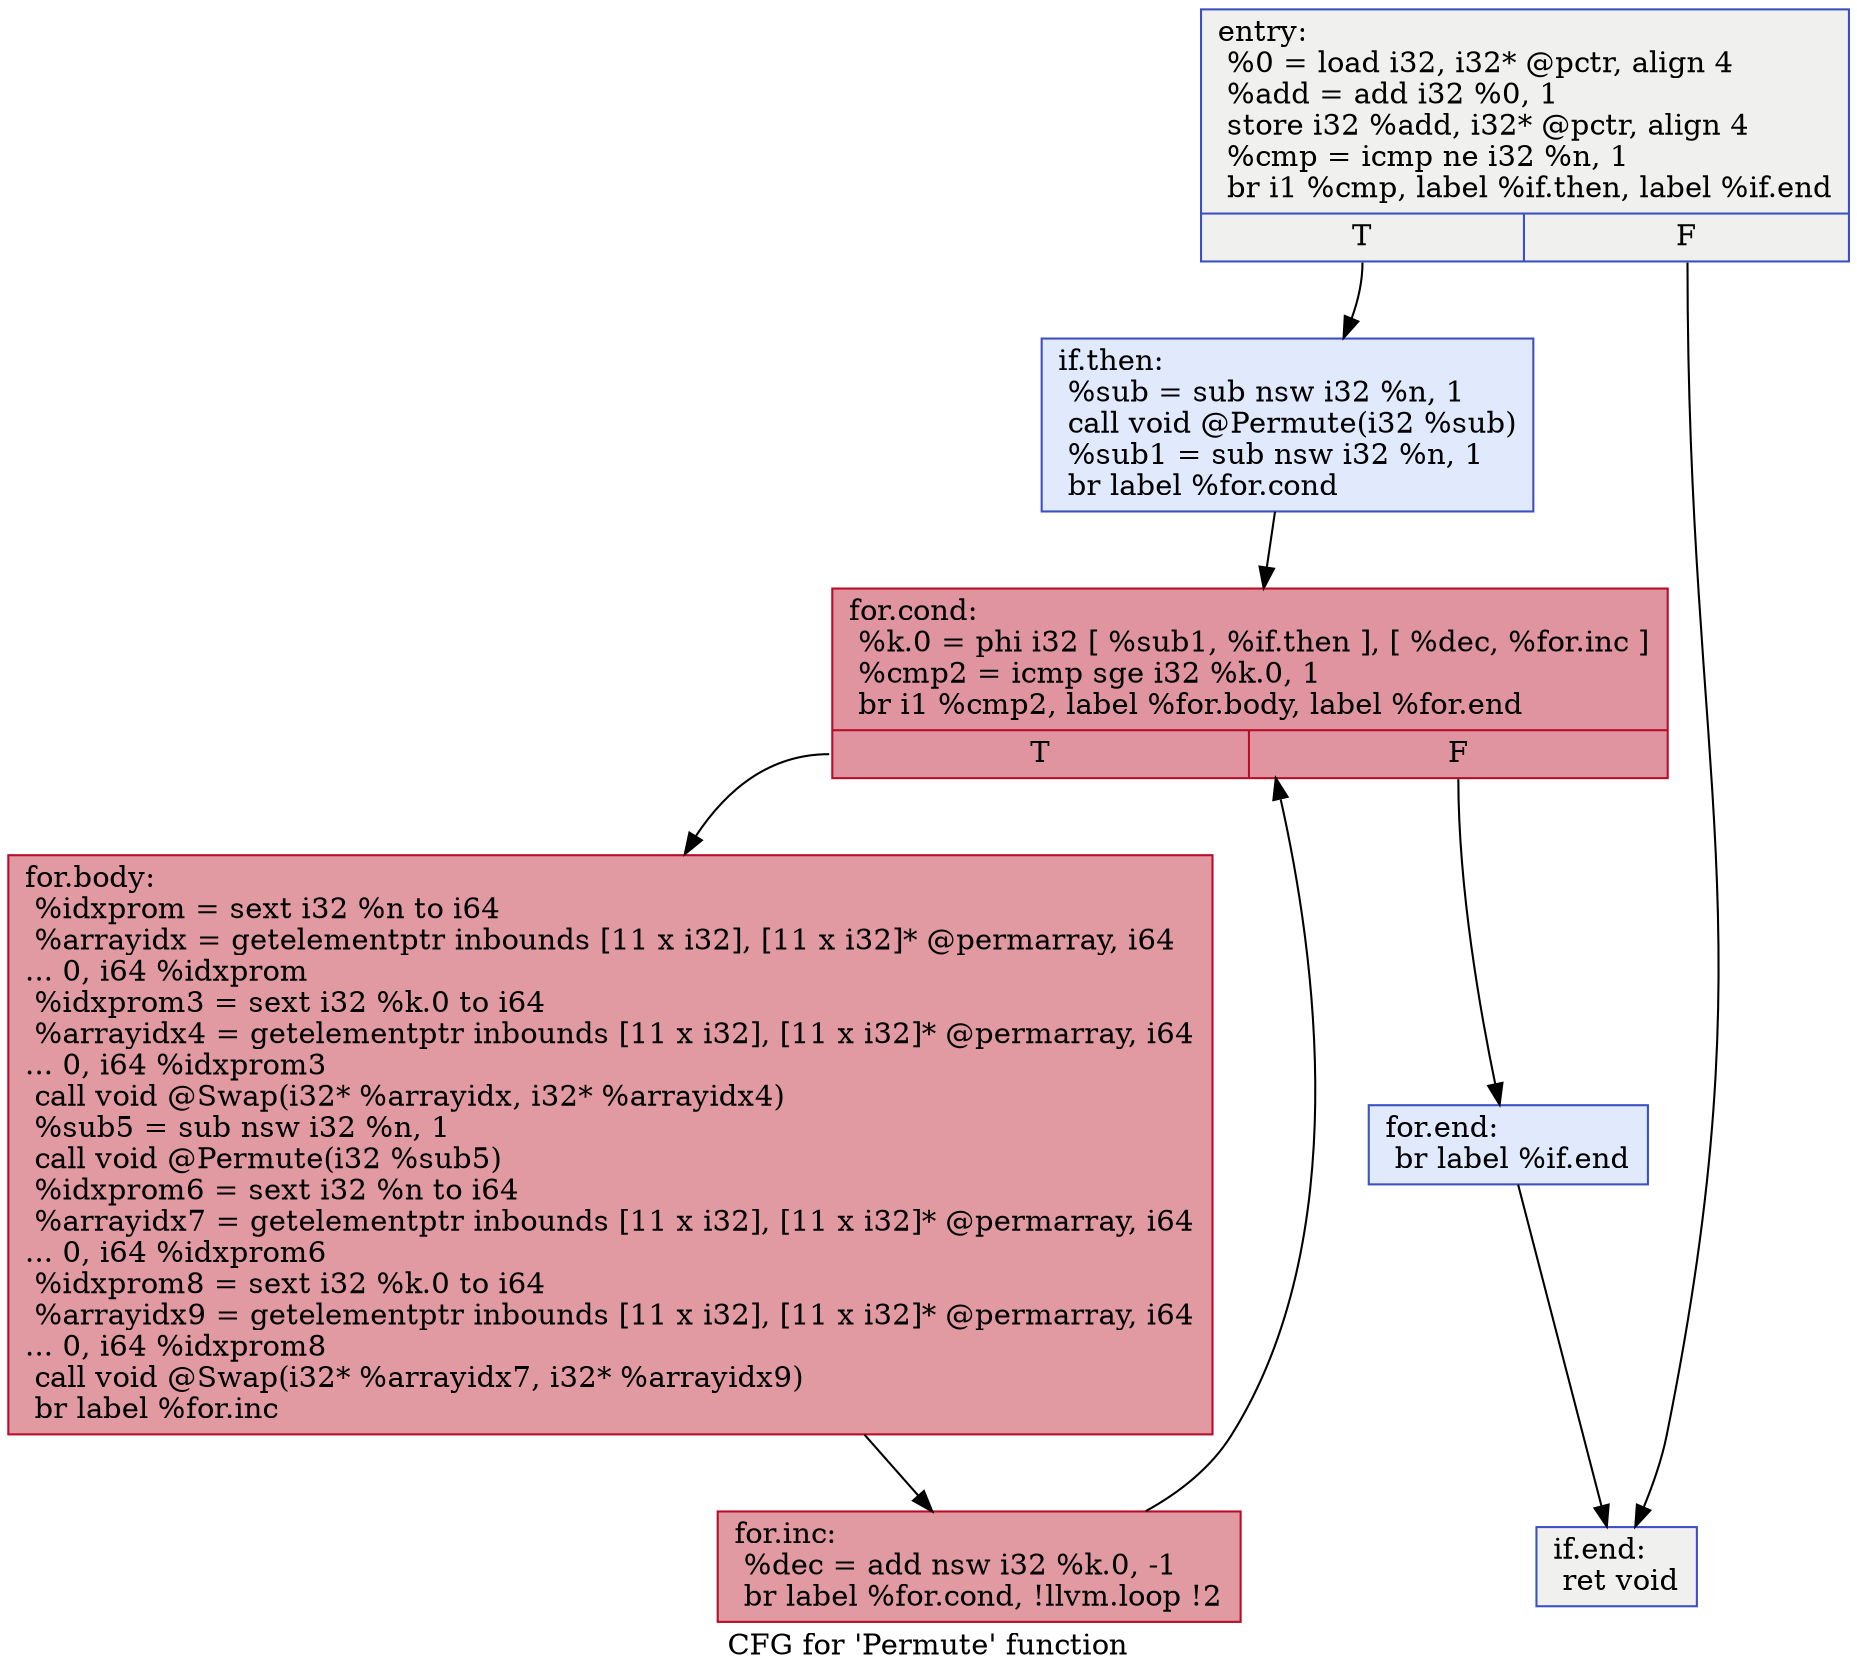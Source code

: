 digraph "CFG for 'Permute' function" {
	label="CFG for 'Permute' function";

	Node0x55f0464d7320 [shape=record,color="#3d50c3ff", style=filled, fillcolor="#dedcdb70",label="{entry:\l  %0 = load i32, i32* @pctr, align 4\l  %add = add i32 %0, 1\l  store i32 %add, i32* @pctr, align 4\l  %cmp = icmp ne i32 %n, 1\l  br i1 %cmp, label %if.then, label %if.end\l|{<s0>T|<s1>F}}"];
	Node0x55f0464d7320:s0 -> Node0x55f0464d8030;
	Node0x55f0464d7320:s1 -> Node0x55f0464d81c0;
	Node0x55f0464d8030 [shape=record,color="#3d50c3ff", style=filled, fillcolor="#b9d0f970",label="{if.then:                                          \l  %sub = sub nsw i32 %n, 1\l  call void @Permute(i32 %sub)\l  %sub1 = sub nsw i32 %n, 1\l  br label %for.cond\l}"];
	Node0x55f0464d8030 -> Node0x55f0464d8080;
	Node0x55f0464d8080 [shape=record,color="#b70d28ff", style=filled, fillcolor="#b70d2870",label="{for.cond:                                         \l  %k.0 = phi i32 [ %sub1, %if.then ], [ %dec, %for.inc ]\l  %cmp2 = icmp sge i32 %k.0, 1\l  br i1 %cmp2, label %for.body, label %for.end\l|{<s0>T|<s1>F}}"];
	Node0x55f0464d8080:s0 -> Node0x55f0464d80d0;
	Node0x55f0464d8080:s1 -> Node0x55f0464d8170;
	Node0x55f0464d80d0 [shape=record,color="#b70d28ff", style=filled, fillcolor="#bb1b2c70",label="{for.body:                                         \l  %idxprom = sext i32 %n to i64\l  %arrayidx = getelementptr inbounds [11 x i32], [11 x i32]* @permarray, i64\l... 0, i64 %idxprom\l  %idxprom3 = sext i32 %k.0 to i64\l  %arrayidx4 = getelementptr inbounds [11 x i32], [11 x i32]* @permarray, i64\l... 0, i64 %idxprom3\l  call void @Swap(i32* %arrayidx, i32* %arrayidx4)\l  %sub5 = sub nsw i32 %n, 1\l  call void @Permute(i32 %sub5)\l  %idxprom6 = sext i32 %n to i64\l  %arrayidx7 = getelementptr inbounds [11 x i32], [11 x i32]* @permarray, i64\l... 0, i64 %idxprom6\l  %idxprom8 = sext i32 %k.0 to i64\l  %arrayidx9 = getelementptr inbounds [11 x i32], [11 x i32]* @permarray, i64\l... 0, i64 %idxprom8\l  call void @Swap(i32* %arrayidx7, i32* %arrayidx9)\l  br label %for.inc\l}"];
	Node0x55f0464d80d0 -> Node0x55f0464d8120;
	Node0x55f0464d8120 [shape=record,color="#b70d28ff", style=filled, fillcolor="#bb1b2c70",label="{for.inc:                                          \l  %dec = add nsw i32 %k.0, -1\l  br label %for.cond, !llvm.loop !2\l}"];
	Node0x55f0464d8120 -> Node0x55f0464d8080;
	Node0x55f0464d8170 [shape=record,color="#3d50c3ff", style=filled, fillcolor="#b9d0f970",label="{for.end:                                          \l  br label %if.end\l}"];
	Node0x55f0464d8170 -> Node0x55f0464d81c0;
	Node0x55f0464d81c0 [shape=record,color="#3d50c3ff", style=filled, fillcolor="#dedcdb70",label="{if.end:                                           \l  ret void\l}"];
}
